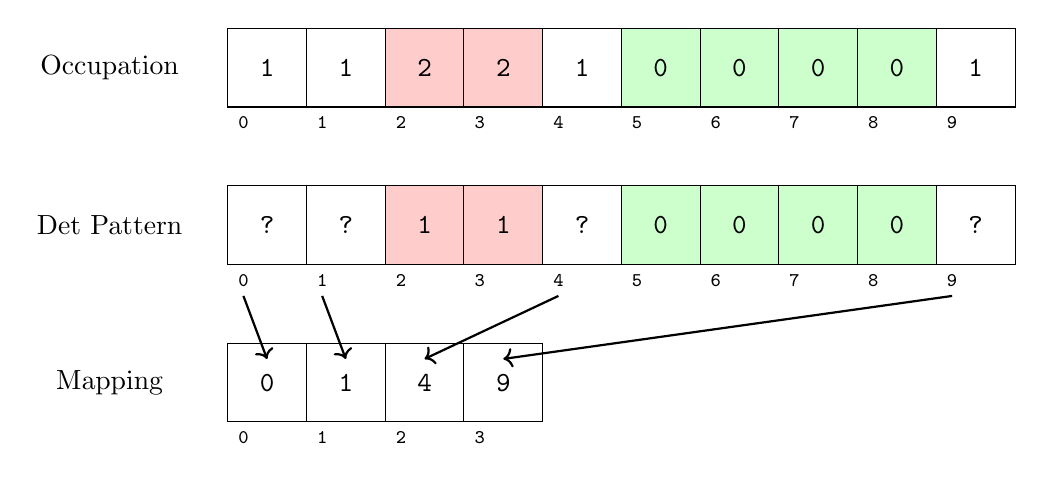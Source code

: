 \begin{tikzpicture}[square/.style={regular polygon,regular polygon sides=4}]
   \node at (-1.5,0.5) { Occupation };
   \node at (-1.5,-1.5) {Det Pattern };
   \node at (-1.5,-3.5) {Mapping};
   
	\foreach \x in {0,...,9} {
	 	\draw (\x,0) rectangle (\x+1,1);
	 	\draw (\x,-1) rectangle (\x+1,-2);
		\node at (\x+0.2,-0.2)  { \scriptsize \texttt{\x} };
		\node at (\x+0.2,-2.2) { \scriptsize \texttt{\x} };
	}

	\foreach \x in {2,3} {
 		\draw[fill=red!20!white] (\x,1) rectangle (\x+1,0);
 		\draw[fill=red!20!white] (\x,-1) rectangle (\x+1,-2);
		\node at (\x+0.5,0.5) { \texttt{2} };
		\node at (\x+0.5,-1.5) { \texttt{1} };
	}

	\foreach \x in {5,6,7,8} {
 		\draw[fill=green!20!white] (\x,1) rectangle (\x+1,0);
 		\draw[fill=green!20!white] (\x,-1) rectangle (\x+1,-2);
		\node at (\x+0.5,0.5) { \texttt{0} };
		\node at (\x+0.5,-1.5) { \texttt{0} };
	}

	\foreach \x in {0,1,4,9} {
		\node at (\x+0.5,0.5) { \texttt{1} };
		\node at (\x+0.5,-1.5) { \texttt{?} };
	}

	\foreach \x in {0,...,3} {
	    	\draw (\x,-4) rectangle (\x+1,-3);
    		\node at (\x+0.2,-4.2)  { \scriptsize \texttt{\x} };
    }

    \node at (0.5,-3.5) { \texttt{0} };
    \draw [<-,thick] (0.5,-3.2) -- (0.2,-2.4);
    
    \node at (1.5,-3.5) { \texttt{1} };
    \draw [<-,thick] (1.5,-3.2) -- (1.2,-2.4);

    \node at (2.5,-3.5) { \texttt{4} };
    \draw [<-,thick] (2.5,-3.2) -- (4.2,-2.4);
    
    \node at (3.5,-3.5) { \texttt{9} };
    \draw [<-,thick] (3.5,-3.2) -- (9.2,-2.4);
    
\end{tikzpicture}